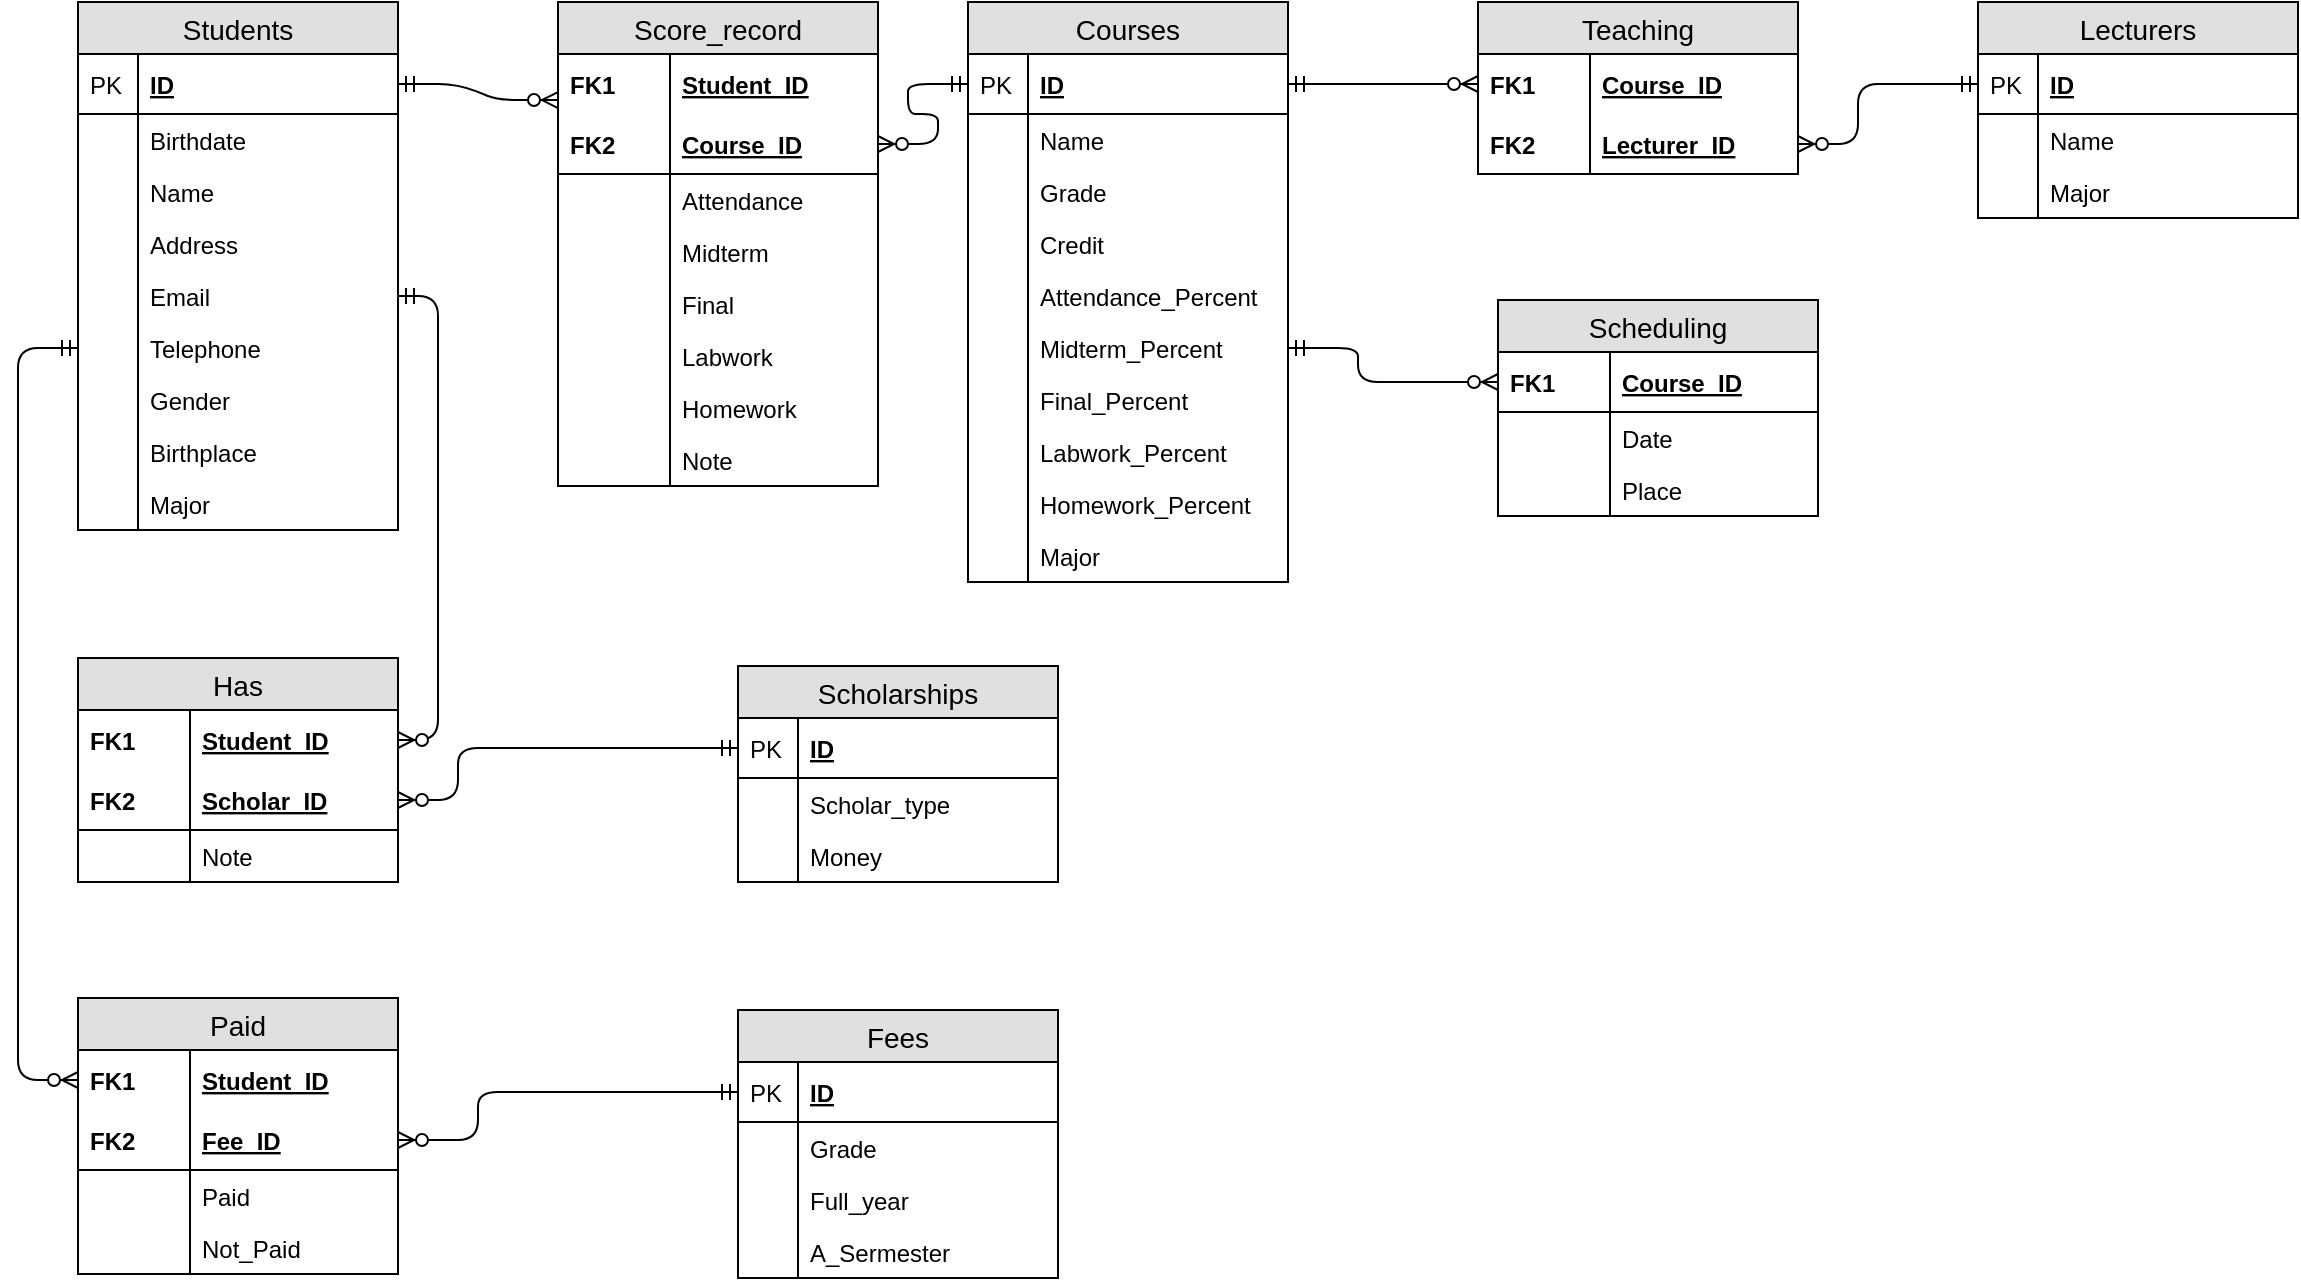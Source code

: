 <mxfile version="10.7.5" type="device"><diagram id="vwcupoNO0o2QDcH1foMb" name="Page-1"><mxGraphModel dx="1134" dy="786" grid="1" gridSize="10" guides="1" tooltips="1" connect="1" arrows="1" fold="1" page="1" pageScale="1" pageWidth="850" pageHeight="1100" math="0" shadow="0"><root><mxCell id="0"/><mxCell id="1" parent="0"/><mxCell id="ZnzcFNdg53G9M8lp_-9e-1" value="Students" style="swimlane;fontStyle=0;childLayout=stackLayout;horizontal=1;startSize=26;fillColor=#e0e0e0;horizontalStack=0;resizeParent=1;resizeParentMax=0;resizeLast=0;collapsible=1;marginBottom=0;swimlaneFillColor=#ffffff;align=center;fontSize=14;" vertex="1" parent="1"><mxGeometry x="60" y="80" width="160" height="264" as="geometry"/></mxCell><mxCell id="ZnzcFNdg53G9M8lp_-9e-2" value="ID" style="shape=partialRectangle;top=0;left=0;right=0;bottom=1;align=left;verticalAlign=middle;fillColor=none;spacingLeft=34;spacingRight=4;overflow=hidden;rotatable=0;points=[[0,0.5],[1,0.5]];portConstraint=eastwest;dropTarget=0;fontStyle=5;fontSize=12;" vertex="1" parent="ZnzcFNdg53G9M8lp_-9e-1"><mxGeometry y="26" width="160" height="30" as="geometry"/></mxCell><mxCell id="ZnzcFNdg53G9M8lp_-9e-3" value="PK" style="shape=partialRectangle;top=0;left=0;bottom=0;fillColor=none;align=left;verticalAlign=middle;spacingLeft=4;spacingRight=4;overflow=hidden;rotatable=0;points=[];portConstraint=eastwest;part=1;fontSize=12;" vertex="1" connectable="0" parent="ZnzcFNdg53G9M8lp_-9e-2"><mxGeometry width="30" height="30" as="geometry"/></mxCell><mxCell id="ZnzcFNdg53G9M8lp_-9e-4" value="Birthdate" style="shape=partialRectangle;top=0;left=0;right=0;bottom=0;align=left;verticalAlign=top;fillColor=none;spacingLeft=34;spacingRight=4;overflow=hidden;rotatable=0;points=[[0,0.5],[1,0.5]];portConstraint=eastwest;dropTarget=0;fontSize=12;" vertex="1" parent="ZnzcFNdg53G9M8lp_-9e-1"><mxGeometry y="56" width="160" height="26" as="geometry"/></mxCell><mxCell id="ZnzcFNdg53G9M8lp_-9e-5" value="" style="shape=partialRectangle;top=0;left=0;bottom=0;fillColor=none;align=left;verticalAlign=top;spacingLeft=4;spacingRight=4;overflow=hidden;rotatable=0;points=[];portConstraint=eastwest;part=1;fontSize=12;" vertex="1" connectable="0" parent="ZnzcFNdg53G9M8lp_-9e-4"><mxGeometry width="30" height="26" as="geometry"/></mxCell><mxCell id="ZnzcFNdg53G9M8lp_-9e-6" value="Name" style="shape=partialRectangle;top=0;left=0;right=0;bottom=0;align=left;verticalAlign=top;fillColor=none;spacingLeft=34;spacingRight=4;overflow=hidden;rotatable=0;points=[[0,0.5],[1,0.5]];portConstraint=eastwest;dropTarget=0;fontSize=12;" vertex="1" parent="ZnzcFNdg53G9M8lp_-9e-1"><mxGeometry y="82" width="160" height="26" as="geometry"/></mxCell><mxCell id="ZnzcFNdg53G9M8lp_-9e-7" value="" style="shape=partialRectangle;top=0;left=0;bottom=0;fillColor=none;align=left;verticalAlign=top;spacingLeft=4;spacingRight=4;overflow=hidden;rotatable=0;points=[];portConstraint=eastwest;part=1;fontSize=12;" vertex="1" connectable="0" parent="ZnzcFNdg53G9M8lp_-9e-6"><mxGeometry width="30" height="26" as="geometry"/></mxCell><mxCell id="ZnzcFNdg53G9M8lp_-9e-8" value="Address" style="shape=partialRectangle;top=0;left=0;right=0;bottom=0;align=left;verticalAlign=top;fillColor=none;spacingLeft=34;spacingRight=4;overflow=hidden;rotatable=0;points=[[0,0.5],[1,0.5]];portConstraint=eastwest;dropTarget=0;fontSize=12;" vertex="1" parent="ZnzcFNdg53G9M8lp_-9e-1"><mxGeometry y="108" width="160" height="26" as="geometry"/></mxCell><mxCell id="ZnzcFNdg53G9M8lp_-9e-9" value="" style="shape=partialRectangle;top=0;left=0;bottom=0;fillColor=none;align=left;verticalAlign=top;spacingLeft=4;spacingRight=4;overflow=hidden;rotatable=0;points=[];portConstraint=eastwest;part=1;fontSize=12;" vertex="1" connectable="0" parent="ZnzcFNdg53G9M8lp_-9e-8"><mxGeometry width="30" height="26" as="geometry"/></mxCell><mxCell id="ZnzcFNdg53G9M8lp_-9e-13" value="Email" style="shape=partialRectangle;top=0;left=0;right=0;bottom=0;align=left;verticalAlign=top;fillColor=none;spacingLeft=34;spacingRight=4;overflow=hidden;rotatable=0;points=[[0,0.5],[1,0.5]];portConstraint=eastwest;dropTarget=0;fontSize=12;" vertex="1" parent="ZnzcFNdg53G9M8lp_-9e-1"><mxGeometry y="134" width="160" height="26" as="geometry"/></mxCell><mxCell id="ZnzcFNdg53G9M8lp_-9e-14" value="" style="shape=partialRectangle;top=0;left=0;bottom=0;fillColor=none;align=left;verticalAlign=top;spacingLeft=4;spacingRight=4;overflow=hidden;rotatable=0;points=[];portConstraint=eastwest;part=1;fontSize=12;" vertex="1" connectable="0" parent="ZnzcFNdg53G9M8lp_-9e-13"><mxGeometry width="30" height="26" as="geometry"/></mxCell><mxCell id="ZnzcFNdg53G9M8lp_-9e-15" value="Telephone" style="shape=partialRectangle;top=0;left=0;right=0;bottom=0;align=left;verticalAlign=top;fillColor=none;spacingLeft=34;spacingRight=4;overflow=hidden;rotatable=0;points=[[0,0.5],[1,0.5]];portConstraint=eastwest;dropTarget=0;fontSize=12;" vertex="1" parent="ZnzcFNdg53G9M8lp_-9e-1"><mxGeometry y="160" width="160" height="26" as="geometry"/></mxCell><mxCell id="ZnzcFNdg53G9M8lp_-9e-16" value="" style="shape=partialRectangle;top=0;left=0;bottom=0;fillColor=none;align=left;verticalAlign=top;spacingLeft=4;spacingRight=4;overflow=hidden;rotatable=0;points=[];portConstraint=eastwest;part=1;fontSize=12;" vertex="1" connectable="0" parent="ZnzcFNdg53G9M8lp_-9e-15"><mxGeometry width="30" height="26" as="geometry"/></mxCell><mxCell id="ZnzcFNdg53G9M8lp_-9e-17" value="Gender" style="shape=partialRectangle;top=0;left=0;right=0;bottom=0;align=left;verticalAlign=top;fillColor=none;spacingLeft=34;spacingRight=4;overflow=hidden;rotatable=0;points=[[0,0.5],[1,0.5]];portConstraint=eastwest;dropTarget=0;fontSize=12;" vertex="1" parent="ZnzcFNdg53G9M8lp_-9e-1"><mxGeometry y="186" width="160" height="26" as="geometry"/></mxCell><mxCell id="ZnzcFNdg53G9M8lp_-9e-18" value="" style="shape=partialRectangle;top=0;left=0;bottom=0;fillColor=none;align=left;verticalAlign=top;spacingLeft=4;spacingRight=4;overflow=hidden;rotatable=0;points=[];portConstraint=eastwest;part=1;fontSize=12;" vertex="1" connectable="0" parent="ZnzcFNdg53G9M8lp_-9e-17"><mxGeometry width="30" height="26" as="geometry"/></mxCell><mxCell id="ZnzcFNdg53G9M8lp_-9e-19" value="Birthplace" style="shape=partialRectangle;top=0;left=0;right=0;bottom=0;align=left;verticalAlign=top;fillColor=none;spacingLeft=34;spacingRight=4;overflow=hidden;rotatable=0;points=[[0,0.5],[1,0.5]];portConstraint=eastwest;dropTarget=0;fontSize=12;" vertex="1" parent="ZnzcFNdg53G9M8lp_-9e-1"><mxGeometry y="212" width="160" height="26" as="geometry"/></mxCell><mxCell id="ZnzcFNdg53G9M8lp_-9e-20" value="" style="shape=partialRectangle;top=0;left=0;bottom=0;fillColor=none;align=left;verticalAlign=top;spacingLeft=4;spacingRight=4;overflow=hidden;rotatable=0;points=[];portConstraint=eastwest;part=1;fontSize=12;" vertex="1" connectable="0" parent="ZnzcFNdg53G9M8lp_-9e-19"><mxGeometry width="30" height="26" as="geometry"/></mxCell><mxCell id="ZnzcFNdg53G9M8lp_-9e-90" value="Major" style="shape=partialRectangle;top=0;left=0;right=0;bottom=0;align=left;verticalAlign=top;fillColor=none;spacingLeft=34;spacingRight=4;overflow=hidden;rotatable=0;points=[[0,0.5],[1,0.5]];portConstraint=eastwest;dropTarget=0;fontSize=12;" vertex="1" parent="ZnzcFNdg53G9M8lp_-9e-1"><mxGeometry y="238" width="160" height="26" as="geometry"/></mxCell><mxCell id="ZnzcFNdg53G9M8lp_-9e-91" value="" style="shape=partialRectangle;top=0;left=0;bottom=0;fillColor=none;align=left;verticalAlign=top;spacingLeft=4;spacingRight=4;overflow=hidden;rotatable=0;points=[];portConstraint=eastwest;part=1;fontSize=12;" vertex="1" connectable="0" parent="ZnzcFNdg53G9M8lp_-9e-90"><mxGeometry width="30" height="26" as="geometry"/></mxCell><mxCell id="ZnzcFNdg53G9M8lp_-9e-29" value="Courses" style="swimlane;fontStyle=0;childLayout=stackLayout;horizontal=1;startSize=26;fillColor=#e0e0e0;horizontalStack=0;resizeParent=1;resizeParentMax=0;resizeLast=0;collapsible=1;marginBottom=0;swimlaneFillColor=#ffffff;align=center;fontSize=14;" vertex="1" parent="1"><mxGeometry x="505" y="80" width="160" height="290" as="geometry"/></mxCell><mxCell id="ZnzcFNdg53G9M8lp_-9e-30" value="ID" style="shape=partialRectangle;top=0;left=0;right=0;bottom=1;align=left;verticalAlign=middle;fillColor=none;spacingLeft=34;spacingRight=4;overflow=hidden;rotatable=0;points=[[0,0.5],[1,0.5]];portConstraint=eastwest;dropTarget=0;fontStyle=5;fontSize=12;" vertex="1" parent="ZnzcFNdg53G9M8lp_-9e-29"><mxGeometry y="26" width="160" height="30" as="geometry"/></mxCell><mxCell id="ZnzcFNdg53G9M8lp_-9e-31" value="PK" style="shape=partialRectangle;top=0;left=0;bottom=0;fillColor=none;align=left;verticalAlign=middle;spacingLeft=4;spacingRight=4;overflow=hidden;rotatable=0;points=[];portConstraint=eastwest;part=1;fontSize=12;" vertex="1" connectable="0" parent="ZnzcFNdg53G9M8lp_-9e-30"><mxGeometry width="30" height="30" as="geometry"/></mxCell><mxCell id="ZnzcFNdg53G9M8lp_-9e-32" value="Name" style="shape=partialRectangle;top=0;left=0;right=0;bottom=0;align=left;verticalAlign=top;fillColor=none;spacingLeft=34;spacingRight=4;overflow=hidden;rotatable=0;points=[[0,0.5],[1,0.5]];portConstraint=eastwest;dropTarget=0;fontSize=12;" vertex="1" parent="ZnzcFNdg53G9M8lp_-9e-29"><mxGeometry y="56" width="160" height="26" as="geometry"/></mxCell><mxCell id="ZnzcFNdg53G9M8lp_-9e-33" value="" style="shape=partialRectangle;top=0;left=0;bottom=0;fillColor=none;align=left;verticalAlign=top;spacingLeft=4;spacingRight=4;overflow=hidden;rotatable=0;points=[];portConstraint=eastwest;part=1;fontSize=12;" vertex="1" connectable="0" parent="ZnzcFNdg53G9M8lp_-9e-32"><mxGeometry width="30" height="26" as="geometry"/></mxCell><mxCell id="ZnzcFNdg53G9M8lp_-9e-34" value="Grade" style="shape=partialRectangle;top=0;left=0;right=0;bottom=0;align=left;verticalAlign=top;fillColor=none;spacingLeft=34;spacingRight=4;overflow=hidden;rotatable=0;points=[[0,0.5],[1,0.5]];portConstraint=eastwest;dropTarget=0;fontSize=12;" vertex="1" parent="ZnzcFNdg53G9M8lp_-9e-29"><mxGeometry y="82" width="160" height="26" as="geometry"/></mxCell><mxCell id="ZnzcFNdg53G9M8lp_-9e-35" value="" style="shape=partialRectangle;top=0;left=0;bottom=0;fillColor=none;align=left;verticalAlign=top;spacingLeft=4;spacingRight=4;overflow=hidden;rotatable=0;points=[];portConstraint=eastwest;part=1;fontSize=12;" vertex="1" connectable="0" parent="ZnzcFNdg53G9M8lp_-9e-34"><mxGeometry width="30" height="26" as="geometry"/></mxCell><mxCell id="ZnzcFNdg53G9M8lp_-9e-36" value="Credit" style="shape=partialRectangle;top=0;left=0;right=0;bottom=0;align=left;verticalAlign=top;fillColor=none;spacingLeft=34;spacingRight=4;overflow=hidden;rotatable=0;points=[[0,0.5],[1,0.5]];portConstraint=eastwest;dropTarget=0;fontSize=12;" vertex="1" parent="ZnzcFNdg53G9M8lp_-9e-29"><mxGeometry y="108" width="160" height="26" as="geometry"/></mxCell><mxCell id="ZnzcFNdg53G9M8lp_-9e-37" value="" style="shape=partialRectangle;top=0;left=0;bottom=0;fillColor=none;align=left;verticalAlign=top;spacingLeft=4;spacingRight=4;overflow=hidden;rotatable=0;points=[];portConstraint=eastwest;part=1;fontSize=12;" vertex="1" connectable="0" parent="ZnzcFNdg53G9M8lp_-9e-36"><mxGeometry width="30" height="26" as="geometry"/></mxCell><mxCell id="ZnzcFNdg53G9M8lp_-9e-38" value="Attendance_Percent" style="shape=partialRectangle;top=0;left=0;right=0;bottom=0;align=left;verticalAlign=top;fillColor=none;spacingLeft=34;spacingRight=4;overflow=hidden;rotatable=0;points=[[0,0.5],[1,0.5]];portConstraint=eastwest;dropTarget=0;fontSize=12;" vertex="1" parent="ZnzcFNdg53G9M8lp_-9e-29"><mxGeometry y="134" width="160" height="26" as="geometry"/></mxCell><mxCell id="ZnzcFNdg53G9M8lp_-9e-39" value="" style="shape=partialRectangle;top=0;left=0;bottom=0;fillColor=none;align=left;verticalAlign=top;spacingLeft=4;spacingRight=4;overflow=hidden;rotatable=0;points=[];portConstraint=eastwest;part=1;fontSize=12;" vertex="1" connectable="0" parent="ZnzcFNdg53G9M8lp_-9e-38"><mxGeometry width="30" height="26" as="geometry"/></mxCell><mxCell id="ZnzcFNdg53G9M8lp_-9e-40" value="Midterm_Percent" style="shape=partialRectangle;top=0;left=0;right=0;bottom=0;align=left;verticalAlign=top;fillColor=none;spacingLeft=34;spacingRight=4;overflow=hidden;rotatable=0;points=[[0,0.5],[1,0.5]];portConstraint=eastwest;dropTarget=0;fontSize=12;" vertex="1" parent="ZnzcFNdg53G9M8lp_-9e-29"><mxGeometry y="160" width="160" height="26" as="geometry"/></mxCell><mxCell id="ZnzcFNdg53G9M8lp_-9e-41" value="" style="shape=partialRectangle;top=0;left=0;bottom=0;fillColor=none;align=left;verticalAlign=top;spacingLeft=4;spacingRight=4;overflow=hidden;rotatable=0;points=[];portConstraint=eastwest;part=1;fontSize=12;" vertex="1" connectable="0" parent="ZnzcFNdg53G9M8lp_-9e-40"><mxGeometry width="30" height="26" as="geometry"/></mxCell><mxCell id="ZnzcFNdg53G9M8lp_-9e-42" value="Final_Percent" style="shape=partialRectangle;top=0;left=0;right=0;bottom=0;align=left;verticalAlign=top;fillColor=none;spacingLeft=34;spacingRight=4;overflow=hidden;rotatable=0;points=[[0,0.5],[1,0.5]];portConstraint=eastwest;dropTarget=0;fontSize=12;" vertex="1" parent="ZnzcFNdg53G9M8lp_-9e-29"><mxGeometry y="186" width="160" height="26" as="geometry"/></mxCell><mxCell id="ZnzcFNdg53G9M8lp_-9e-43" value="" style="shape=partialRectangle;top=0;left=0;bottom=0;fillColor=none;align=left;verticalAlign=top;spacingLeft=4;spacingRight=4;overflow=hidden;rotatable=0;points=[];portConstraint=eastwest;part=1;fontSize=12;" vertex="1" connectable="0" parent="ZnzcFNdg53G9M8lp_-9e-42"><mxGeometry width="30" height="26" as="geometry"/></mxCell><mxCell id="ZnzcFNdg53G9M8lp_-9e-44" value="Labwork_Percent" style="shape=partialRectangle;top=0;left=0;right=0;bottom=0;align=left;verticalAlign=top;fillColor=none;spacingLeft=34;spacingRight=4;overflow=hidden;rotatable=0;points=[[0,0.5],[1,0.5]];portConstraint=eastwest;dropTarget=0;fontSize=12;" vertex="1" parent="ZnzcFNdg53G9M8lp_-9e-29"><mxGeometry y="212" width="160" height="26" as="geometry"/></mxCell><mxCell id="ZnzcFNdg53G9M8lp_-9e-45" value="" style="shape=partialRectangle;top=0;left=0;bottom=0;fillColor=none;align=left;verticalAlign=top;spacingLeft=4;spacingRight=4;overflow=hidden;rotatable=0;points=[];portConstraint=eastwest;part=1;fontSize=12;" vertex="1" connectable="0" parent="ZnzcFNdg53G9M8lp_-9e-44"><mxGeometry width="30" height="26" as="geometry"/></mxCell><mxCell id="ZnzcFNdg53G9M8lp_-9e-46" value="Homework_Percent" style="shape=partialRectangle;top=0;left=0;right=0;bottom=0;align=left;verticalAlign=top;fillColor=none;spacingLeft=34;spacingRight=4;overflow=hidden;rotatable=0;points=[[0,0.5],[1,0.5]];portConstraint=eastwest;dropTarget=0;fontSize=12;" vertex="1" parent="ZnzcFNdg53G9M8lp_-9e-29"><mxGeometry y="238" width="160" height="26" as="geometry"/></mxCell><mxCell id="ZnzcFNdg53G9M8lp_-9e-47" value="" style="shape=partialRectangle;top=0;left=0;bottom=0;fillColor=none;align=left;verticalAlign=top;spacingLeft=4;spacingRight=4;overflow=hidden;rotatable=0;points=[];portConstraint=eastwest;part=1;fontSize=12;" vertex="1" connectable="0" parent="ZnzcFNdg53G9M8lp_-9e-46"><mxGeometry width="30" height="26" as="geometry"/></mxCell><mxCell id="ZnzcFNdg53G9M8lp_-9e-92" value="Major" style="shape=partialRectangle;top=0;left=0;right=0;bottom=0;align=left;verticalAlign=top;fillColor=none;spacingLeft=34;spacingRight=4;overflow=hidden;rotatable=0;points=[[0,0.5],[1,0.5]];portConstraint=eastwest;dropTarget=0;fontSize=12;" vertex="1" parent="ZnzcFNdg53G9M8lp_-9e-29"><mxGeometry y="264" width="160" height="26" as="geometry"/></mxCell><mxCell id="ZnzcFNdg53G9M8lp_-9e-93" value="" style="shape=partialRectangle;top=0;left=0;bottom=0;fillColor=none;align=left;verticalAlign=top;spacingLeft=4;spacingRight=4;overflow=hidden;rotatable=0;points=[];portConstraint=eastwest;part=1;fontSize=12;" vertex="1" connectable="0" parent="ZnzcFNdg53G9M8lp_-9e-92"><mxGeometry width="30" height="26" as="geometry"/></mxCell><mxCell id="ZnzcFNdg53G9M8lp_-9e-50" value="Lecturers" style="swimlane;fontStyle=0;childLayout=stackLayout;horizontal=1;startSize=26;fillColor=#e0e0e0;horizontalStack=0;resizeParent=1;resizeParentMax=0;resizeLast=0;collapsible=1;marginBottom=0;swimlaneFillColor=#ffffff;align=center;fontSize=14;" vertex="1" parent="1"><mxGeometry x="1010" y="80" width="160" height="108" as="geometry"/></mxCell><mxCell id="ZnzcFNdg53G9M8lp_-9e-51" value="ID" style="shape=partialRectangle;top=0;left=0;right=0;bottom=1;align=left;verticalAlign=middle;fillColor=none;spacingLeft=34;spacingRight=4;overflow=hidden;rotatable=0;points=[[0,0.5],[1,0.5]];portConstraint=eastwest;dropTarget=0;fontStyle=5;fontSize=12;" vertex="1" parent="ZnzcFNdg53G9M8lp_-9e-50"><mxGeometry y="26" width="160" height="30" as="geometry"/></mxCell><mxCell id="ZnzcFNdg53G9M8lp_-9e-52" value="PK" style="shape=partialRectangle;top=0;left=0;bottom=0;fillColor=none;align=left;verticalAlign=middle;spacingLeft=4;spacingRight=4;overflow=hidden;rotatable=0;points=[];portConstraint=eastwest;part=1;fontSize=12;" vertex="1" connectable="0" parent="ZnzcFNdg53G9M8lp_-9e-51"><mxGeometry width="30" height="30" as="geometry"/></mxCell><mxCell id="ZnzcFNdg53G9M8lp_-9e-55" value="Name" style="shape=partialRectangle;top=0;left=0;right=0;bottom=0;align=left;verticalAlign=top;fillColor=none;spacingLeft=34;spacingRight=4;overflow=hidden;rotatable=0;points=[[0,0.5],[1,0.5]];portConstraint=eastwest;dropTarget=0;fontSize=12;" vertex="1" parent="ZnzcFNdg53G9M8lp_-9e-50"><mxGeometry y="56" width="160" height="26" as="geometry"/></mxCell><mxCell id="ZnzcFNdg53G9M8lp_-9e-56" value="" style="shape=partialRectangle;top=0;left=0;bottom=0;fillColor=none;align=left;verticalAlign=top;spacingLeft=4;spacingRight=4;overflow=hidden;rotatable=0;points=[];portConstraint=eastwest;part=1;fontSize=12;" vertex="1" connectable="0" parent="ZnzcFNdg53G9M8lp_-9e-55"><mxGeometry width="30" height="26" as="geometry"/></mxCell><mxCell id="ZnzcFNdg53G9M8lp_-9e-65" value="Major" style="shape=partialRectangle;top=0;left=0;right=0;bottom=0;align=left;verticalAlign=top;fillColor=none;spacingLeft=34;spacingRight=4;overflow=hidden;rotatable=0;points=[[0,0.5],[1,0.5]];portConstraint=eastwest;dropTarget=0;fontSize=12;" vertex="1" parent="ZnzcFNdg53G9M8lp_-9e-50"><mxGeometry y="82" width="160" height="26" as="geometry"/></mxCell><mxCell id="ZnzcFNdg53G9M8lp_-9e-66" value="" style="shape=partialRectangle;top=0;left=0;bottom=0;fillColor=none;align=left;verticalAlign=top;spacingLeft=4;spacingRight=4;overflow=hidden;rotatable=0;points=[];portConstraint=eastwest;part=1;fontSize=12;" vertex="1" connectable="0" parent="ZnzcFNdg53G9M8lp_-9e-65"><mxGeometry width="30" height="26" as="geometry"/></mxCell><mxCell id="ZnzcFNdg53G9M8lp_-9e-67" value="Scholarships" style="swimlane;fontStyle=0;childLayout=stackLayout;horizontal=1;startSize=26;fillColor=#e0e0e0;horizontalStack=0;resizeParent=1;resizeParentMax=0;resizeLast=0;collapsible=1;marginBottom=0;swimlaneFillColor=#ffffff;align=center;fontSize=14;" vertex="1" parent="1"><mxGeometry x="390" y="412" width="160" height="108" as="geometry"/></mxCell><mxCell id="ZnzcFNdg53G9M8lp_-9e-68" value="ID" style="shape=partialRectangle;top=0;left=0;right=0;bottom=1;align=left;verticalAlign=middle;fillColor=none;spacingLeft=34;spacingRight=4;overflow=hidden;rotatable=0;points=[[0,0.5],[1,0.5]];portConstraint=eastwest;dropTarget=0;fontStyle=5;fontSize=12;" vertex="1" parent="ZnzcFNdg53G9M8lp_-9e-67"><mxGeometry y="26" width="160" height="30" as="geometry"/></mxCell><mxCell id="ZnzcFNdg53G9M8lp_-9e-69" value="PK" style="shape=partialRectangle;top=0;left=0;bottom=0;fillColor=none;align=left;verticalAlign=middle;spacingLeft=4;spacingRight=4;overflow=hidden;rotatable=0;points=[];portConstraint=eastwest;part=1;fontSize=12;" vertex="1" connectable="0" parent="ZnzcFNdg53G9M8lp_-9e-68"><mxGeometry width="30" height="30" as="geometry"/></mxCell><mxCell id="ZnzcFNdg53G9M8lp_-9e-70" value="Scholar_type" style="shape=partialRectangle;top=0;left=0;right=0;bottom=0;align=left;verticalAlign=top;fillColor=none;spacingLeft=34;spacingRight=4;overflow=hidden;rotatable=0;points=[[0,0.5],[1,0.5]];portConstraint=eastwest;dropTarget=0;fontSize=12;" vertex="1" parent="ZnzcFNdg53G9M8lp_-9e-67"><mxGeometry y="56" width="160" height="26" as="geometry"/></mxCell><mxCell id="ZnzcFNdg53G9M8lp_-9e-71" value="" style="shape=partialRectangle;top=0;left=0;bottom=0;fillColor=none;align=left;verticalAlign=top;spacingLeft=4;spacingRight=4;overflow=hidden;rotatable=0;points=[];portConstraint=eastwest;part=1;fontSize=12;" vertex="1" connectable="0" parent="ZnzcFNdg53G9M8lp_-9e-70"><mxGeometry width="30" height="26" as="geometry"/></mxCell><mxCell id="ZnzcFNdg53G9M8lp_-9e-72" value="Money" style="shape=partialRectangle;top=0;left=0;right=0;bottom=0;align=left;verticalAlign=top;fillColor=none;spacingLeft=34;spacingRight=4;overflow=hidden;rotatable=0;points=[[0,0.5],[1,0.5]];portConstraint=eastwest;dropTarget=0;fontSize=12;" vertex="1" parent="ZnzcFNdg53G9M8lp_-9e-67"><mxGeometry y="82" width="160" height="26" as="geometry"/></mxCell><mxCell id="ZnzcFNdg53G9M8lp_-9e-73" value="" style="shape=partialRectangle;top=0;left=0;bottom=0;fillColor=none;align=left;verticalAlign=top;spacingLeft=4;spacingRight=4;overflow=hidden;rotatable=0;points=[];portConstraint=eastwest;part=1;fontSize=12;" vertex="1" connectable="0" parent="ZnzcFNdg53G9M8lp_-9e-72"><mxGeometry width="30" height="26" as="geometry"/></mxCell><mxCell id="ZnzcFNdg53G9M8lp_-9e-74" value="Fees" style="swimlane;fontStyle=0;childLayout=stackLayout;horizontal=1;startSize=26;fillColor=#e0e0e0;horizontalStack=0;resizeParent=1;resizeParentMax=0;resizeLast=0;collapsible=1;marginBottom=0;swimlaneFillColor=#ffffff;align=center;fontSize=14;" vertex="1" parent="1"><mxGeometry x="390" y="584" width="160" height="134" as="geometry"/></mxCell><mxCell id="ZnzcFNdg53G9M8lp_-9e-75" value="ID" style="shape=partialRectangle;top=0;left=0;right=0;bottom=1;align=left;verticalAlign=middle;fillColor=none;spacingLeft=34;spacingRight=4;overflow=hidden;rotatable=0;points=[[0,0.5],[1,0.5]];portConstraint=eastwest;dropTarget=0;fontStyle=5;fontSize=12;" vertex="1" parent="ZnzcFNdg53G9M8lp_-9e-74"><mxGeometry y="26" width="160" height="30" as="geometry"/></mxCell><mxCell id="ZnzcFNdg53G9M8lp_-9e-76" value="PK" style="shape=partialRectangle;top=0;left=0;bottom=0;fillColor=none;align=left;verticalAlign=middle;spacingLeft=4;spacingRight=4;overflow=hidden;rotatable=0;points=[];portConstraint=eastwest;part=1;fontSize=12;" vertex="1" connectable="0" parent="ZnzcFNdg53G9M8lp_-9e-75"><mxGeometry width="30" height="30" as="geometry"/></mxCell><mxCell id="ZnzcFNdg53G9M8lp_-9e-77" value="Grade" style="shape=partialRectangle;top=0;left=0;right=0;bottom=0;align=left;verticalAlign=top;fillColor=none;spacingLeft=34;spacingRight=4;overflow=hidden;rotatable=0;points=[[0,0.5],[1,0.5]];portConstraint=eastwest;dropTarget=0;fontSize=12;" vertex="1" parent="ZnzcFNdg53G9M8lp_-9e-74"><mxGeometry y="56" width="160" height="26" as="geometry"/></mxCell><mxCell id="ZnzcFNdg53G9M8lp_-9e-78" value="" style="shape=partialRectangle;top=0;left=0;bottom=0;fillColor=none;align=left;verticalAlign=top;spacingLeft=4;spacingRight=4;overflow=hidden;rotatable=0;points=[];portConstraint=eastwest;part=1;fontSize=12;" vertex="1" connectable="0" parent="ZnzcFNdg53G9M8lp_-9e-77"><mxGeometry width="30" height="26" as="geometry"/></mxCell><mxCell id="ZnzcFNdg53G9M8lp_-9e-79" value="Full_year" style="shape=partialRectangle;top=0;left=0;right=0;bottom=0;align=left;verticalAlign=top;fillColor=none;spacingLeft=34;spacingRight=4;overflow=hidden;rotatable=0;points=[[0,0.5],[1,0.5]];portConstraint=eastwest;dropTarget=0;fontSize=12;" vertex="1" parent="ZnzcFNdg53G9M8lp_-9e-74"><mxGeometry y="82" width="160" height="26" as="geometry"/></mxCell><mxCell id="ZnzcFNdg53G9M8lp_-9e-80" value="" style="shape=partialRectangle;top=0;left=0;bottom=0;fillColor=none;align=left;verticalAlign=top;spacingLeft=4;spacingRight=4;overflow=hidden;rotatable=0;points=[];portConstraint=eastwest;part=1;fontSize=12;" vertex="1" connectable="0" parent="ZnzcFNdg53G9M8lp_-9e-79"><mxGeometry width="30" height="26" as="geometry"/></mxCell><mxCell id="ZnzcFNdg53G9M8lp_-9e-81" value="A_Sermester" style="shape=partialRectangle;top=0;left=0;right=0;bottom=0;align=left;verticalAlign=top;fillColor=none;spacingLeft=34;spacingRight=4;overflow=hidden;rotatable=0;points=[[0,0.5],[1,0.5]];portConstraint=eastwest;dropTarget=0;fontSize=12;" vertex="1" parent="ZnzcFNdg53G9M8lp_-9e-74"><mxGeometry y="108" width="160" height="26" as="geometry"/></mxCell><mxCell id="ZnzcFNdg53G9M8lp_-9e-82" value="" style="shape=partialRectangle;top=0;left=0;bottom=0;fillColor=none;align=left;verticalAlign=top;spacingLeft=4;spacingRight=4;overflow=hidden;rotatable=0;points=[];portConstraint=eastwest;part=1;fontSize=12;" vertex="1" connectable="0" parent="ZnzcFNdg53G9M8lp_-9e-81"><mxGeometry width="30" height="26" as="geometry"/></mxCell><mxCell id="ZnzcFNdg53G9M8lp_-9e-83" value="Score_record" style="swimlane;fontStyle=0;childLayout=stackLayout;horizontal=1;startSize=26;fillColor=#e0e0e0;horizontalStack=0;resizeParent=1;resizeParentMax=0;resizeLast=0;collapsible=1;marginBottom=0;swimlaneFillColor=#ffffff;align=center;fontSize=14;" vertex="1" parent="1"><mxGeometry x="300" y="80" width="160" height="242" as="geometry"/></mxCell><mxCell id="ZnzcFNdg53G9M8lp_-9e-84" value="Student_ID" style="shape=partialRectangle;top=0;left=0;right=0;bottom=0;align=left;verticalAlign=middle;fillColor=none;spacingLeft=60;spacingRight=4;overflow=hidden;rotatable=0;points=[[0,0.5],[1,0.5]];portConstraint=eastwest;dropTarget=0;fontStyle=5;fontSize=12;" vertex="1" parent="ZnzcFNdg53G9M8lp_-9e-83"><mxGeometry y="26" width="160" height="30" as="geometry"/></mxCell><mxCell id="ZnzcFNdg53G9M8lp_-9e-85" value="FK1" style="shape=partialRectangle;fontStyle=1;top=0;left=0;bottom=0;fillColor=none;align=left;verticalAlign=middle;spacingLeft=4;spacingRight=4;overflow=hidden;rotatable=0;points=[];portConstraint=eastwest;part=1;fontSize=12;" vertex="1" connectable="0" parent="ZnzcFNdg53G9M8lp_-9e-84"><mxGeometry width="56" height="30" as="geometry"/></mxCell><mxCell id="ZnzcFNdg53G9M8lp_-9e-86" value="Course_ID" style="shape=partialRectangle;top=0;left=0;right=0;bottom=1;align=left;verticalAlign=middle;fillColor=none;spacingLeft=60;spacingRight=4;overflow=hidden;rotatable=0;points=[[0,0.5],[1,0.5]];portConstraint=eastwest;dropTarget=0;fontStyle=5;fontSize=12;" vertex="1" parent="ZnzcFNdg53G9M8lp_-9e-83"><mxGeometry y="56" width="160" height="30" as="geometry"/></mxCell><mxCell id="ZnzcFNdg53G9M8lp_-9e-87" value="FK2" style="shape=partialRectangle;fontStyle=1;top=0;left=0;bottom=0;fillColor=none;align=left;verticalAlign=middle;spacingLeft=4;spacingRight=4;overflow=hidden;rotatable=0;points=[];portConstraint=eastwest;part=1;fontSize=12;" vertex="1" connectable="0" parent="ZnzcFNdg53G9M8lp_-9e-86"><mxGeometry width="56" height="30" as="geometry"/></mxCell><mxCell id="ZnzcFNdg53G9M8lp_-9e-88" value="Attendance" style="shape=partialRectangle;top=0;left=0;right=0;bottom=0;align=left;verticalAlign=top;fillColor=none;spacingLeft=60;spacingRight=4;overflow=hidden;rotatable=0;points=[[0,0.5],[1,0.5]];portConstraint=eastwest;dropTarget=0;fontSize=12;" vertex="1" parent="ZnzcFNdg53G9M8lp_-9e-83"><mxGeometry y="86" width="160" height="26" as="geometry"/></mxCell><mxCell id="ZnzcFNdg53G9M8lp_-9e-89" value="" style="shape=partialRectangle;top=0;left=0;bottom=0;fillColor=none;align=left;verticalAlign=top;spacingLeft=4;spacingRight=4;overflow=hidden;rotatable=0;points=[];portConstraint=eastwest;part=1;fontSize=12;" vertex="1" connectable="0" parent="ZnzcFNdg53G9M8lp_-9e-88"><mxGeometry width="56" height="26" as="geometry"/></mxCell><mxCell id="ZnzcFNdg53G9M8lp_-9e-94" value="Midterm" style="shape=partialRectangle;top=0;left=0;right=0;bottom=0;align=left;verticalAlign=top;fillColor=none;spacingLeft=60;spacingRight=4;overflow=hidden;rotatable=0;points=[[0,0.5],[1,0.5]];portConstraint=eastwest;dropTarget=0;fontSize=12;" vertex="1" parent="ZnzcFNdg53G9M8lp_-9e-83"><mxGeometry y="112" width="160" height="26" as="geometry"/></mxCell><mxCell id="ZnzcFNdg53G9M8lp_-9e-95" value="" style="shape=partialRectangle;top=0;left=0;bottom=0;fillColor=none;align=left;verticalAlign=top;spacingLeft=4;spacingRight=4;overflow=hidden;rotatable=0;points=[];portConstraint=eastwest;part=1;fontSize=12;" vertex="1" connectable="0" parent="ZnzcFNdg53G9M8lp_-9e-94"><mxGeometry width="56" height="26" as="geometry"/></mxCell><mxCell id="ZnzcFNdg53G9M8lp_-9e-96" value="Final" style="shape=partialRectangle;top=0;left=0;right=0;bottom=0;align=left;verticalAlign=top;fillColor=none;spacingLeft=60;spacingRight=4;overflow=hidden;rotatable=0;points=[[0,0.5],[1,0.5]];portConstraint=eastwest;dropTarget=0;fontSize=12;" vertex="1" parent="ZnzcFNdg53G9M8lp_-9e-83"><mxGeometry y="138" width="160" height="26" as="geometry"/></mxCell><mxCell id="ZnzcFNdg53G9M8lp_-9e-97" value="" style="shape=partialRectangle;top=0;left=0;bottom=0;fillColor=none;align=left;verticalAlign=top;spacingLeft=4;spacingRight=4;overflow=hidden;rotatable=0;points=[];portConstraint=eastwest;part=1;fontSize=12;" vertex="1" connectable="0" parent="ZnzcFNdg53G9M8lp_-9e-96"><mxGeometry width="56" height="26" as="geometry"/></mxCell><mxCell id="ZnzcFNdg53G9M8lp_-9e-98" value="Labwork" style="shape=partialRectangle;top=0;left=0;right=0;bottom=0;align=left;verticalAlign=top;fillColor=none;spacingLeft=60;spacingRight=4;overflow=hidden;rotatable=0;points=[[0,0.5],[1,0.5]];portConstraint=eastwest;dropTarget=0;fontSize=12;" vertex="1" parent="ZnzcFNdg53G9M8lp_-9e-83"><mxGeometry y="164" width="160" height="26" as="geometry"/></mxCell><mxCell id="ZnzcFNdg53G9M8lp_-9e-99" value="" style="shape=partialRectangle;top=0;left=0;bottom=0;fillColor=none;align=left;verticalAlign=top;spacingLeft=4;spacingRight=4;overflow=hidden;rotatable=0;points=[];portConstraint=eastwest;part=1;fontSize=12;" vertex="1" connectable="0" parent="ZnzcFNdg53G9M8lp_-9e-98"><mxGeometry width="56" height="26" as="geometry"/></mxCell><mxCell id="ZnzcFNdg53G9M8lp_-9e-100" value="Homework" style="shape=partialRectangle;top=0;left=0;right=0;bottom=0;align=left;verticalAlign=top;fillColor=none;spacingLeft=60;spacingRight=4;overflow=hidden;rotatable=0;points=[[0,0.5],[1,0.5]];portConstraint=eastwest;dropTarget=0;fontSize=12;" vertex="1" parent="ZnzcFNdg53G9M8lp_-9e-83"><mxGeometry y="190" width="160" height="26" as="geometry"/></mxCell><mxCell id="ZnzcFNdg53G9M8lp_-9e-101" value="" style="shape=partialRectangle;top=0;left=0;bottom=0;fillColor=none;align=left;verticalAlign=top;spacingLeft=4;spacingRight=4;overflow=hidden;rotatable=0;points=[];portConstraint=eastwest;part=1;fontSize=12;" vertex="1" connectable="0" parent="ZnzcFNdg53G9M8lp_-9e-100"><mxGeometry width="56" height="26" as="geometry"/></mxCell><mxCell id="ZnzcFNdg53G9M8lp_-9e-102" value="Note" style="shape=partialRectangle;top=0;left=0;right=0;bottom=0;align=left;verticalAlign=top;fillColor=none;spacingLeft=60;spacingRight=4;overflow=hidden;rotatable=0;points=[[0,0.5],[1,0.5]];portConstraint=eastwest;dropTarget=0;fontSize=12;" vertex="1" parent="ZnzcFNdg53G9M8lp_-9e-83"><mxGeometry y="216" width="160" height="26" as="geometry"/></mxCell><mxCell id="ZnzcFNdg53G9M8lp_-9e-103" value="" style="shape=partialRectangle;top=0;left=0;bottom=0;fillColor=none;align=left;verticalAlign=top;spacingLeft=4;spacingRight=4;overflow=hidden;rotatable=0;points=[];portConstraint=eastwest;part=1;fontSize=12;" vertex="1" connectable="0" parent="ZnzcFNdg53G9M8lp_-9e-102"><mxGeometry width="56" height="26" as="geometry"/></mxCell><mxCell id="ZnzcFNdg53G9M8lp_-9e-104" value="Teaching" style="swimlane;fontStyle=0;childLayout=stackLayout;horizontal=1;startSize=26;fillColor=#e0e0e0;horizontalStack=0;resizeParent=1;resizeParentMax=0;resizeLast=0;collapsible=1;marginBottom=0;swimlaneFillColor=#ffffff;align=center;fontSize=14;" vertex="1" parent="1"><mxGeometry x="760" y="80" width="160" height="86" as="geometry"/></mxCell><mxCell id="ZnzcFNdg53G9M8lp_-9e-105" value="Course_ID" style="shape=partialRectangle;top=0;left=0;right=0;bottom=0;align=left;verticalAlign=middle;fillColor=none;spacingLeft=60;spacingRight=4;overflow=hidden;rotatable=0;points=[[0,0.5],[1,0.5]];portConstraint=eastwest;dropTarget=0;fontStyle=5;fontSize=12;" vertex="1" parent="ZnzcFNdg53G9M8lp_-9e-104"><mxGeometry y="26" width="160" height="30" as="geometry"/></mxCell><mxCell id="ZnzcFNdg53G9M8lp_-9e-106" value="FK1" style="shape=partialRectangle;fontStyle=1;top=0;left=0;bottom=0;fillColor=none;align=left;verticalAlign=middle;spacingLeft=4;spacingRight=4;overflow=hidden;rotatable=0;points=[];portConstraint=eastwest;part=1;fontSize=12;" vertex="1" connectable="0" parent="ZnzcFNdg53G9M8lp_-9e-105"><mxGeometry width="56" height="30" as="geometry"/></mxCell><mxCell id="ZnzcFNdg53G9M8lp_-9e-107" value="Lecturer_ID" style="shape=partialRectangle;top=0;left=0;right=0;bottom=1;align=left;verticalAlign=middle;fillColor=none;spacingLeft=60;spacingRight=4;overflow=hidden;rotatable=0;points=[[0,0.5],[1,0.5]];portConstraint=eastwest;dropTarget=0;fontStyle=5;fontSize=12;" vertex="1" parent="ZnzcFNdg53G9M8lp_-9e-104"><mxGeometry y="56" width="160" height="30" as="geometry"/></mxCell><mxCell id="ZnzcFNdg53G9M8lp_-9e-108" value="FK2" style="shape=partialRectangle;fontStyle=1;top=0;left=0;bottom=0;fillColor=none;align=left;verticalAlign=middle;spacingLeft=4;spacingRight=4;overflow=hidden;rotatable=0;points=[];portConstraint=eastwest;part=1;fontSize=12;" vertex="1" connectable="0" parent="ZnzcFNdg53G9M8lp_-9e-107"><mxGeometry width="56" height="30" as="geometry"/></mxCell><mxCell id="ZnzcFNdg53G9M8lp_-9e-144" value="Scheduling" style="swimlane;fontStyle=0;childLayout=stackLayout;horizontal=1;startSize=26;fillColor=#e0e0e0;horizontalStack=0;resizeParent=1;resizeParentMax=0;resizeLast=0;collapsible=1;marginBottom=0;swimlaneFillColor=#ffffff;align=center;fontSize=14;" vertex="1" parent="1"><mxGeometry x="770" y="229" width="160" height="108" as="geometry"/></mxCell><mxCell id="ZnzcFNdg53G9M8lp_-9e-147" value="Course_ID" style="shape=partialRectangle;top=0;left=0;right=0;bottom=1;align=left;verticalAlign=middle;fillColor=none;spacingLeft=60;spacingRight=4;overflow=hidden;rotatable=0;points=[[0,0.5],[1,0.5]];portConstraint=eastwest;dropTarget=0;fontStyle=5;fontSize=12;" vertex="1" parent="ZnzcFNdg53G9M8lp_-9e-144"><mxGeometry y="26" width="160" height="30" as="geometry"/></mxCell><mxCell id="ZnzcFNdg53G9M8lp_-9e-148" value="FK1" style="shape=partialRectangle;fontStyle=1;top=0;left=0;bottom=0;fillColor=none;align=left;verticalAlign=middle;spacingLeft=4;spacingRight=4;overflow=hidden;rotatable=0;points=[];portConstraint=eastwest;part=1;fontSize=12;" vertex="1" connectable="0" parent="ZnzcFNdg53G9M8lp_-9e-147"><mxGeometry width="56" height="30" as="geometry"/></mxCell><mxCell id="ZnzcFNdg53G9M8lp_-9e-149" value="Date" style="shape=partialRectangle;top=0;left=0;right=0;bottom=0;align=left;verticalAlign=top;fillColor=none;spacingLeft=60;spacingRight=4;overflow=hidden;rotatable=0;points=[[0,0.5],[1,0.5]];portConstraint=eastwest;dropTarget=0;fontSize=12;" vertex="1" parent="ZnzcFNdg53G9M8lp_-9e-144"><mxGeometry y="56" width="160" height="26" as="geometry"/></mxCell><mxCell id="ZnzcFNdg53G9M8lp_-9e-150" value="" style="shape=partialRectangle;top=0;left=0;bottom=0;fillColor=none;align=left;verticalAlign=top;spacingLeft=4;spacingRight=4;overflow=hidden;rotatable=0;points=[];portConstraint=eastwest;part=1;fontSize=12;" vertex="1" connectable="0" parent="ZnzcFNdg53G9M8lp_-9e-149"><mxGeometry width="56" height="26" as="geometry"/></mxCell><mxCell id="ZnzcFNdg53G9M8lp_-9e-151" value="Place" style="shape=partialRectangle;top=0;left=0;right=0;bottom=0;align=left;verticalAlign=top;fillColor=none;spacingLeft=60;spacingRight=4;overflow=hidden;rotatable=0;points=[[0,0.5],[1,0.5]];portConstraint=eastwest;dropTarget=0;fontSize=12;" vertex="1" parent="ZnzcFNdg53G9M8lp_-9e-144"><mxGeometry y="82" width="160" height="26" as="geometry"/></mxCell><mxCell id="ZnzcFNdg53G9M8lp_-9e-152" value="" style="shape=partialRectangle;top=0;left=0;bottom=0;fillColor=none;align=left;verticalAlign=top;spacingLeft=4;spacingRight=4;overflow=hidden;rotatable=0;points=[];portConstraint=eastwest;part=1;fontSize=12;" vertex="1" connectable="0" parent="ZnzcFNdg53G9M8lp_-9e-151"><mxGeometry width="56" height="26" as="geometry"/></mxCell><mxCell id="ZnzcFNdg53G9M8lp_-9e-153" value="Has" style="swimlane;fontStyle=0;childLayout=stackLayout;horizontal=1;startSize=26;fillColor=#e0e0e0;horizontalStack=0;resizeParent=1;resizeParentMax=0;resizeLast=0;collapsible=1;marginBottom=0;swimlaneFillColor=#ffffff;align=center;fontSize=14;" vertex="1" parent="1"><mxGeometry x="60" y="408" width="160" height="112" as="geometry"/></mxCell><mxCell id="ZnzcFNdg53G9M8lp_-9e-154" value="Student_ID" style="shape=partialRectangle;top=0;left=0;right=0;bottom=0;align=left;verticalAlign=middle;fillColor=none;spacingLeft=60;spacingRight=4;overflow=hidden;rotatable=0;points=[[0,0.5],[1,0.5]];portConstraint=eastwest;dropTarget=0;fontStyle=5;fontSize=12;" vertex="1" parent="ZnzcFNdg53G9M8lp_-9e-153"><mxGeometry y="26" width="160" height="30" as="geometry"/></mxCell><mxCell id="ZnzcFNdg53G9M8lp_-9e-155" value="FK1" style="shape=partialRectangle;fontStyle=1;top=0;left=0;bottom=0;fillColor=none;align=left;verticalAlign=middle;spacingLeft=4;spacingRight=4;overflow=hidden;rotatable=0;points=[];portConstraint=eastwest;part=1;fontSize=12;" vertex="1" connectable="0" parent="ZnzcFNdg53G9M8lp_-9e-154"><mxGeometry width="56" height="30" as="geometry"/></mxCell><mxCell id="ZnzcFNdg53G9M8lp_-9e-156" value="Scholar_ID" style="shape=partialRectangle;top=0;left=0;right=0;bottom=1;align=left;verticalAlign=middle;fillColor=none;spacingLeft=60;spacingRight=4;overflow=hidden;rotatable=0;points=[[0,0.5],[1,0.5]];portConstraint=eastwest;dropTarget=0;fontStyle=5;fontSize=12;" vertex="1" parent="ZnzcFNdg53G9M8lp_-9e-153"><mxGeometry y="56" width="160" height="30" as="geometry"/></mxCell><mxCell id="ZnzcFNdg53G9M8lp_-9e-157" value="FK2" style="shape=partialRectangle;fontStyle=1;top=0;left=0;bottom=0;fillColor=none;align=left;verticalAlign=middle;spacingLeft=4;spacingRight=4;overflow=hidden;rotatable=0;points=[];portConstraint=eastwest;part=1;fontSize=12;" vertex="1" connectable="0" parent="ZnzcFNdg53G9M8lp_-9e-156"><mxGeometry width="56" height="30" as="geometry"/></mxCell><mxCell id="ZnzcFNdg53G9M8lp_-9e-158" value="Note" style="shape=partialRectangle;top=0;left=0;right=0;bottom=0;align=left;verticalAlign=top;fillColor=none;spacingLeft=60;spacingRight=4;overflow=hidden;rotatable=0;points=[[0,0.5],[1,0.5]];portConstraint=eastwest;dropTarget=0;fontSize=12;" vertex="1" parent="ZnzcFNdg53G9M8lp_-9e-153"><mxGeometry y="86" width="160" height="26" as="geometry"/></mxCell><mxCell id="ZnzcFNdg53G9M8lp_-9e-159" value="" style="shape=partialRectangle;top=0;left=0;bottom=0;fillColor=none;align=left;verticalAlign=top;spacingLeft=4;spacingRight=4;overflow=hidden;rotatable=0;points=[];portConstraint=eastwest;part=1;fontSize=12;" vertex="1" connectable="0" parent="ZnzcFNdg53G9M8lp_-9e-158"><mxGeometry width="56" height="26" as="geometry"/></mxCell><mxCell id="ZnzcFNdg53G9M8lp_-9e-162" value="Paid" style="swimlane;fontStyle=0;childLayout=stackLayout;horizontal=1;startSize=26;fillColor=#e0e0e0;horizontalStack=0;resizeParent=1;resizeParentMax=0;resizeLast=0;collapsible=1;marginBottom=0;swimlaneFillColor=#ffffff;align=center;fontSize=14;" vertex="1" parent="1"><mxGeometry x="60" y="578" width="160" height="138" as="geometry"/></mxCell><mxCell id="ZnzcFNdg53G9M8lp_-9e-163" value="Student_ID" style="shape=partialRectangle;top=0;left=0;right=0;bottom=0;align=left;verticalAlign=middle;fillColor=none;spacingLeft=60;spacingRight=4;overflow=hidden;rotatable=0;points=[[0,0.5],[1,0.5]];portConstraint=eastwest;dropTarget=0;fontStyle=5;fontSize=12;" vertex="1" parent="ZnzcFNdg53G9M8lp_-9e-162"><mxGeometry y="26" width="160" height="30" as="geometry"/></mxCell><mxCell id="ZnzcFNdg53G9M8lp_-9e-164" value="FK1" style="shape=partialRectangle;fontStyle=1;top=0;left=0;bottom=0;fillColor=none;align=left;verticalAlign=middle;spacingLeft=4;spacingRight=4;overflow=hidden;rotatable=0;points=[];portConstraint=eastwest;part=1;fontSize=12;" vertex="1" connectable="0" parent="ZnzcFNdg53G9M8lp_-9e-163"><mxGeometry width="56" height="30" as="geometry"/></mxCell><mxCell id="ZnzcFNdg53G9M8lp_-9e-165" value="Fee_ID" style="shape=partialRectangle;top=0;left=0;right=0;bottom=1;align=left;verticalAlign=middle;fillColor=none;spacingLeft=60;spacingRight=4;overflow=hidden;rotatable=0;points=[[0,0.5],[1,0.5]];portConstraint=eastwest;dropTarget=0;fontStyle=5;fontSize=12;" vertex="1" parent="ZnzcFNdg53G9M8lp_-9e-162"><mxGeometry y="56" width="160" height="30" as="geometry"/></mxCell><mxCell id="ZnzcFNdg53G9M8lp_-9e-166" value="FK2" style="shape=partialRectangle;fontStyle=1;top=0;left=0;bottom=0;fillColor=none;align=left;verticalAlign=middle;spacingLeft=4;spacingRight=4;overflow=hidden;rotatable=0;points=[];portConstraint=eastwest;part=1;fontSize=12;" vertex="1" connectable="0" parent="ZnzcFNdg53G9M8lp_-9e-165"><mxGeometry width="56" height="30" as="geometry"/></mxCell><mxCell id="ZnzcFNdg53G9M8lp_-9e-167" value="Paid" style="shape=partialRectangle;top=0;left=0;right=0;bottom=0;align=left;verticalAlign=top;fillColor=none;spacingLeft=60;spacingRight=4;overflow=hidden;rotatable=0;points=[[0,0.5],[1,0.5]];portConstraint=eastwest;dropTarget=0;fontSize=12;" vertex="1" parent="ZnzcFNdg53G9M8lp_-9e-162"><mxGeometry y="86" width="160" height="26" as="geometry"/></mxCell><mxCell id="ZnzcFNdg53G9M8lp_-9e-168" value="" style="shape=partialRectangle;top=0;left=0;bottom=0;fillColor=none;align=left;verticalAlign=top;spacingLeft=4;spacingRight=4;overflow=hidden;rotatable=0;points=[];portConstraint=eastwest;part=1;fontSize=12;" vertex="1" connectable="0" parent="ZnzcFNdg53G9M8lp_-9e-167"><mxGeometry width="56" height="26" as="geometry"/></mxCell><mxCell id="ZnzcFNdg53G9M8lp_-9e-169" value="Not_Paid" style="shape=partialRectangle;top=0;left=0;right=0;bottom=0;align=left;verticalAlign=top;fillColor=none;spacingLeft=60;spacingRight=4;overflow=hidden;rotatable=0;points=[[0,0.5],[1,0.5]];portConstraint=eastwest;dropTarget=0;fontSize=12;" vertex="1" parent="ZnzcFNdg53G9M8lp_-9e-162"><mxGeometry y="112" width="160" height="26" as="geometry"/></mxCell><mxCell id="ZnzcFNdg53G9M8lp_-9e-170" value="" style="shape=partialRectangle;top=0;left=0;bottom=0;fillColor=none;align=left;verticalAlign=top;spacingLeft=4;spacingRight=4;overflow=hidden;rotatable=0;points=[];portConstraint=eastwest;part=1;fontSize=12;" vertex="1" connectable="0" parent="ZnzcFNdg53G9M8lp_-9e-169"><mxGeometry width="56" height="26" as="geometry"/></mxCell><mxCell id="ZnzcFNdg53G9M8lp_-9e-173" value="" style="edgeStyle=entityRelationEdgeStyle;fontSize=12;html=1;endArrow=ERzeroToMany;startArrow=ERmandOne;entryX=0;entryY=0.767;entryDx=0;entryDy=0;entryPerimeter=0;" edge="1" parent="1" source="ZnzcFNdg53G9M8lp_-9e-2" target="ZnzcFNdg53G9M8lp_-9e-84"><mxGeometry width="100" height="100" relative="1" as="geometry"><mxPoint x="210" y="305" as="sourcePoint"/><mxPoint x="310" y="205" as="targetPoint"/></mxGeometry></mxCell><mxCell id="ZnzcFNdg53G9M8lp_-9e-174" value="" style="edgeStyle=entityRelationEdgeStyle;fontSize=12;html=1;endArrow=ERmandOne;startArrow=ERzeroToMany;exitX=1;exitY=0.5;exitDx=0;exitDy=0;entryX=0;entryY=0.5;entryDx=0;entryDy=0;startFill=1;endFill=0;" edge="1" parent="1" source="ZnzcFNdg53G9M8lp_-9e-86" target="ZnzcFNdg53G9M8lp_-9e-30"><mxGeometry width="100" height="100" relative="1" as="geometry"><mxPoint x="60" y="549" as="sourcePoint"/><mxPoint x="160" y="449" as="targetPoint"/></mxGeometry></mxCell><mxCell id="ZnzcFNdg53G9M8lp_-9e-180" value="" style="endArrow=ERmandOne;html=1;exitX=1;exitY=0.5;exitDx=0;exitDy=0;entryX=1;entryY=0.5;entryDx=0;entryDy=0;startArrow=ERzeroToMany;startFill=1;endFill=0;" edge="1" parent="1" source="ZnzcFNdg53G9M8lp_-9e-154" target="ZnzcFNdg53G9M8lp_-9e-13"><mxGeometry width="50" height="50" relative="1" as="geometry"><mxPoint y="870" as="sourcePoint"/><mxPoint x="50" y="820" as="targetPoint"/><Array as="points"><mxPoint x="240" y="449"/><mxPoint x="240" y="380"/><mxPoint x="240" y="227"/></Array></mxGeometry></mxCell><mxCell id="ZnzcFNdg53G9M8lp_-9e-181" value="" style="endArrow=ERmandOne;html=1;exitX=0;exitY=0.5;exitDx=0;exitDy=0;entryX=0;entryY=0.5;entryDx=0;entryDy=0;startArrow=ERzeroToMany;startFill=1;endFill=0;" edge="1" parent="1" source="ZnzcFNdg53G9M8lp_-9e-163" target="ZnzcFNdg53G9M8lp_-9e-15"><mxGeometry width="50" height="50" relative="1" as="geometry"><mxPoint x="230" y="459" as="sourcePoint"/><mxPoint x="230" y="237" as="targetPoint"/><Array as="points"><mxPoint x="30" y="619"/><mxPoint x="30" y="480"/><mxPoint x="30" y="253"/></Array></mxGeometry></mxCell><mxCell id="ZnzcFNdg53G9M8lp_-9e-182" value="" style="endArrow=ERmandOne;html=1;exitX=1;exitY=0.5;exitDx=0;exitDy=0;entryX=0;entryY=0.5;entryDx=0;entryDy=0;startArrow=ERzeroToMany;startFill=1;endFill=0;" edge="1" parent="1" source="ZnzcFNdg53G9M8lp_-9e-156" target="ZnzcFNdg53G9M8lp_-9e-68"><mxGeometry width="50" height="50" relative="1" as="geometry"><mxPoint x="230" y="459" as="sourcePoint"/><mxPoint x="230" y="237" as="targetPoint"/><Array as="points"><mxPoint x="250" y="479"/><mxPoint x="250" y="453"/></Array></mxGeometry></mxCell><mxCell id="ZnzcFNdg53G9M8lp_-9e-183" value="" style="endArrow=ERmandOne;html=1;exitX=1;exitY=0.5;exitDx=0;exitDy=0;entryX=0;entryY=0.5;entryDx=0;entryDy=0;startArrow=ERzeroToMany;startFill=1;endFill=0;" edge="1" parent="1" source="ZnzcFNdg53G9M8lp_-9e-165" target="ZnzcFNdg53G9M8lp_-9e-75"><mxGeometry width="50" height="50" relative="1" as="geometry"><mxPoint x="230" y="489" as="sourcePoint"/><mxPoint x="400" y="463" as="targetPoint"/><Array as="points"><mxPoint x="260" y="649"/><mxPoint x="260" y="625"/></Array></mxGeometry></mxCell><mxCell id="ZnzcFNdg53G9M8lp_-9e-184" value="" style="endArrow=ERmandOne;html=1;exitX=0;exitY=0.5;exitDx=0;exitDy=0;entryX=1;entryY=0.5;entryDx=0;entryDy=0;startArrow=ERzeroToMany;startFill=1;endFill=0;" edge="1" parent="1" source="ZnzcFNdg53G9M8lp_-9e-147" target="ZnzcFNdg53G9M8lp_-9e-40"><mxGeometry width="50" height="50" relative="1" as="geometry"><mxPoint x="230" y="489" as="sourcePoint"/><mxPoint x="400" y="463" as="targetPoint"/><Array as="points"><mxPoint x="700" y="270"/><mxPoint x="700" y="253"/></Array></mxGeometry></mxCell><mxCell id="ZnzcFNdg53G9M8lp_-9e-185" value="" style="endArrow=ERmandOne;html=1;exitX=0;exitY=0.5;exitDx=0;exitDy=0;entryX=1;entryY=0.5;entryDx=0;entryDy=0;startArrow=ERzeroToMany;startFill=1;endFill=0;" edge="1" parent="1" source="ZnzcFNdg53G9M8lp_-9e-105" target="ZnzcFNdg53G9M8lp_-9e-30"><mxGeometry width="50" height="50" relative="1" as="geometry"><mxPoint x="780" y="280" as="sourcePoint"/><mxPoint x="675" y="263" as="targetPoint"/><Array as="points"><mxPoint x="710" y="121"/></Array></mxGeometry></mxCell><mxCell id="ZnzcFNdg53G9M8lp_-9e-186" value="" style="endArrow=ERmandOne;html=1;exitX=1;exitY=0.5;exitDx=0;exitDy=0;entryX=0;entryY=0.5;entryDx=0;entryDy=0;startArrow=ERzeroToMany;startFill=1;endFill=0;" edge="1" parent="1" source="ZnzcFNdg53G9M8lp_-9e-107" target="ZnzcFNdg53G9M8lp_-9e-51"><mxGeometry width="50" height="50" relative="1" as="geometry"><mxPoint x="770" y="131" as="sourcePoint"/><mxPoint x="675" y="131" as="targetPoint"/><Array as="points"><mxPoint x="950" y="151"/><mxPoint x="950" y="121"/><mxPoint x="970" y="121"/></Array></mxGeometry></mxCell></root></mxGraphModel></diagram></mxfile>